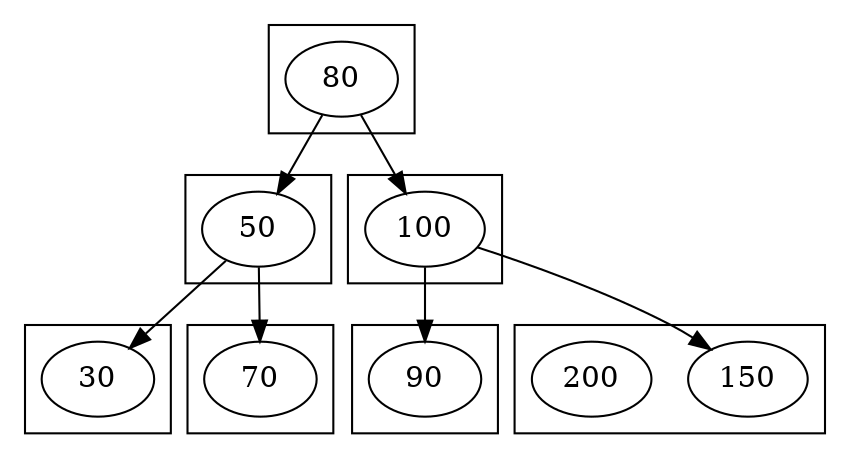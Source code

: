 digraph {
subgraph cluster_0 {
80
}
80->50
80->100
subgraph cluster_1 {
50
}
50->30
50->70
subgraph cluster_2 {
30
}
subgraph cluster_3 {
70
}
subgraph cluster_4 {
100
}
100->90
100->150
subgraph cluster_5 {
90
}
subgraph cluster_6 {
150
200
}
}
